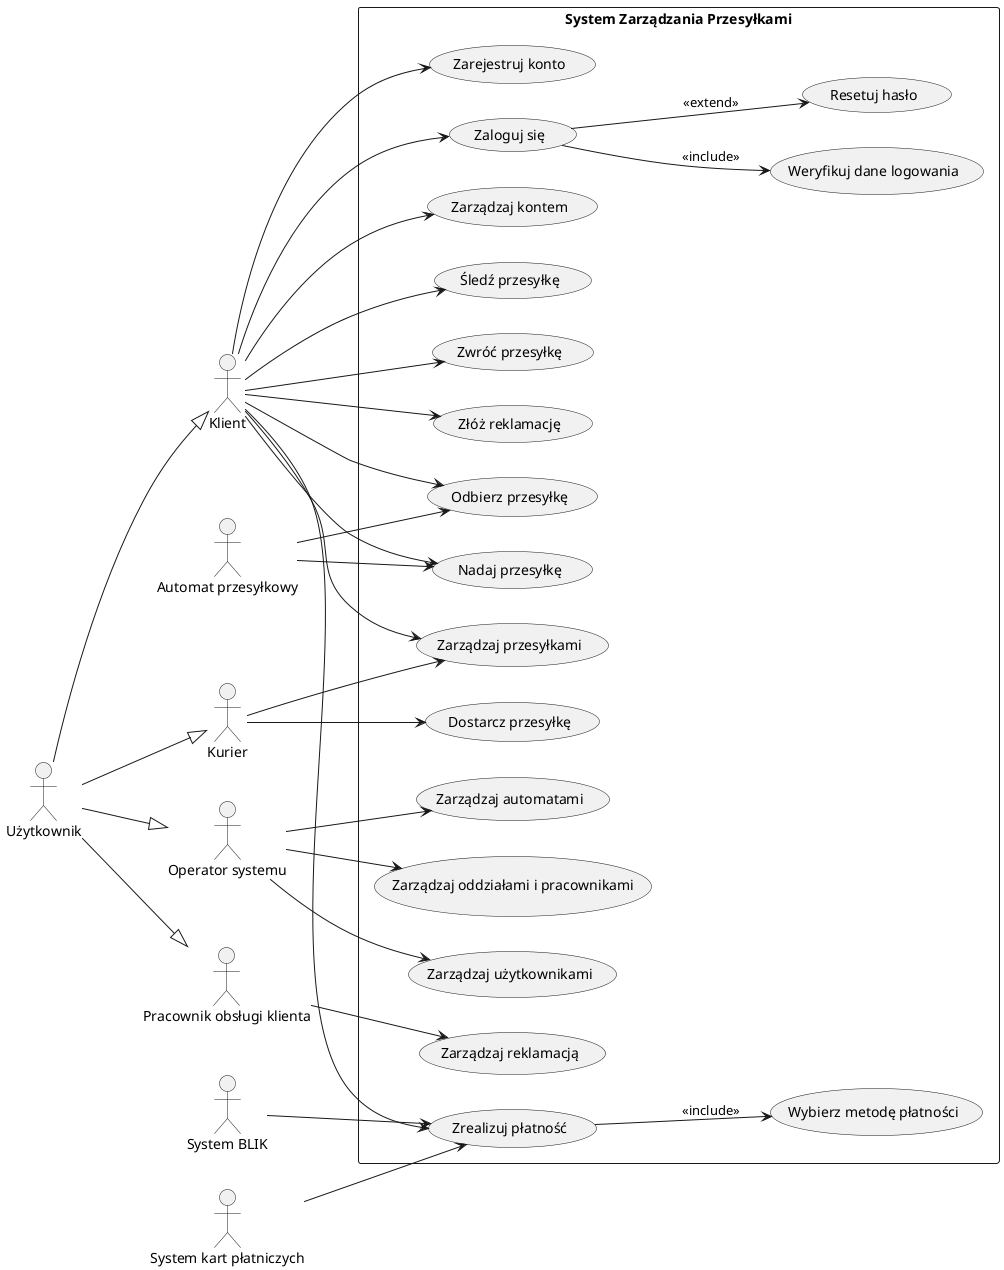 @startuml
left to right direction
skinparam packageStyle rectangle

actor Użytkownik
actor Klient
actor Kurier
actor "Operator systemu" as Operator
actor "Pracownik obsługi klienta" as Pracownik
actor "Automat przesyłkowy" as Automat
actor "System BLIK" as BLIK
actor "System kart płatniczych" as Karta

rectangle "System Zarządzania Przesyłkami" {
  
  usecase "Zarejestruj konto" as UC1
  usecase "Zaloguj się" as UC2
  usecase "Zarządzaj kontem" as UC3
  usecase "Resetuj hasło" as UC2a
  usecase "Weryfikuj dane logowania" as UC2b
  usecase "Nadaj przesyłkę" as UC4
  usecase "Zarządzaj przesyłkami" as UC5
  usecase "Śledź przesyłkę" as UC6
  usecase "Zwróć przesyłkę" as UC7
  usecase "Złóż reklamację" as UC8
  usecase "Odbierz przesyłkę" as UC9
  usecase "Dostarcz przesyłkę" as UC10
  usecase "Zarządzaj reklamacją" as UC11
  usecase "Zarządzaj użytkownikami" as UC12
  usecase "Zarządzaj automatami" as UC13
  usecase "Zarządzaj oddziałami i pracownikami" as UC14
  usecase "Zrealizuj płatność" as UC15
  usecase "Wybierz metodę płatności" as UC15a
}

Użytkownik --|> Klient
Użytkownik --|> Kurier
Użytkownik --|> Operator
Użytkownik --|> Pracownik

Klient --> UC1
Klient --> UC2
Klient --> UC3
Klient --> UC4
Klient --> UC5
Klient --> UC6
Klient --> UC7
Klient --> UC8
Klient --> UC9
Klient --> UC15

Karta --> UC15
BLIK --> UC15

Kurier --> UC10
Kurier --> UC5

Pracownik --> UC11

Operator --> UC12
Operator --> UC13
Operator --> UC14

Automat --> UC9
Automat --> UC4

' <<include>>: obowiązkowe działania podrzędne
UC2 --> UC2b : <<include>>
UC15 --> UC15a : <<include>>

' <<extend>>: opcjonalne działania
UC2 --> UC2a : <<extend>>

@enduml
